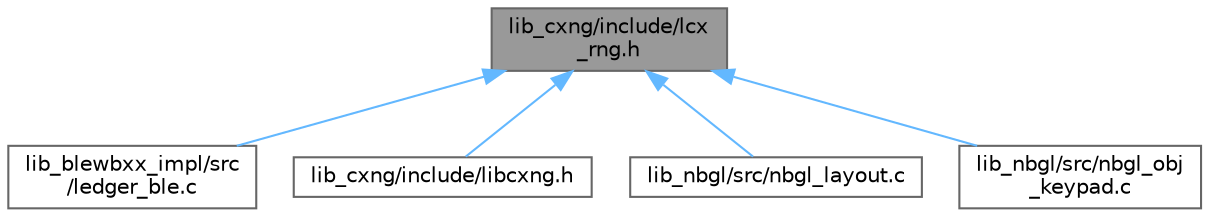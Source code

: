digraph "lib_cxng/include/lcx_rng.h"
{
 // LATEX_PDF_SIZE
  bgcolor="transparent";
  edge [fontname=Helvetica,fontsize=10,labelfontname=Helvetica,labelfontsize=10];
  node [fontname=Helvetica,fontsize=10,shape=box,height=0.2,width=0.4];
  Node1 [label="lib_cxng/include/lcx\l_rng.h",height=0.2,width=0.4,color="gray40", fillcolor="grey60", style="filled", fontcolor="black",tooltip="Random Number Generation."];
  Node1 -> Node2 [dir="back",color="steelblue1",style="solid"];
  Node2 [label="lib_blewbxx_impl/src\l/ledger_ble.c",height=0.2,width=0.4,color="grey40", fillcolor="white", style="filled",URL="$ledger__ble_8c.html",tooltip=" "];
  Node1 -> Node3 [dir="back",color="steelblue1",style="solid"];
  Node3 [label="lib_cxng/include/libcxng.h",height=0.2,width=0.4,color="grey40", fillcolor="white", style="filled",URL="$libcxng_8h.html",tooltip="Include cryptography files."];
  Node1 -> Node4 [dir="back",color="steelblue1",style="solid"];
  Node4 [label="lib_nbgl/src/nbgl_layout.c",height=0.2,width=0.4,color="grey40", fillcolor="white", style="filled",URL="$nbgl__layout_8c.html",tooltip="Implementation of predefined layouts management for Applications."];
  Node1 -> Node5 [dir="back",color="steelblue1",style="solid"];
  Node5 [label="lib_nbgl/src/nbgl_obj\l_keypad.c",height=0.2,width=0.4,color="grey40", fillcolor="white", style="filled",URL="$nbgl__obj__keypad_8c.html",tooltip="The construction and touch management of a keypad object."];
}
